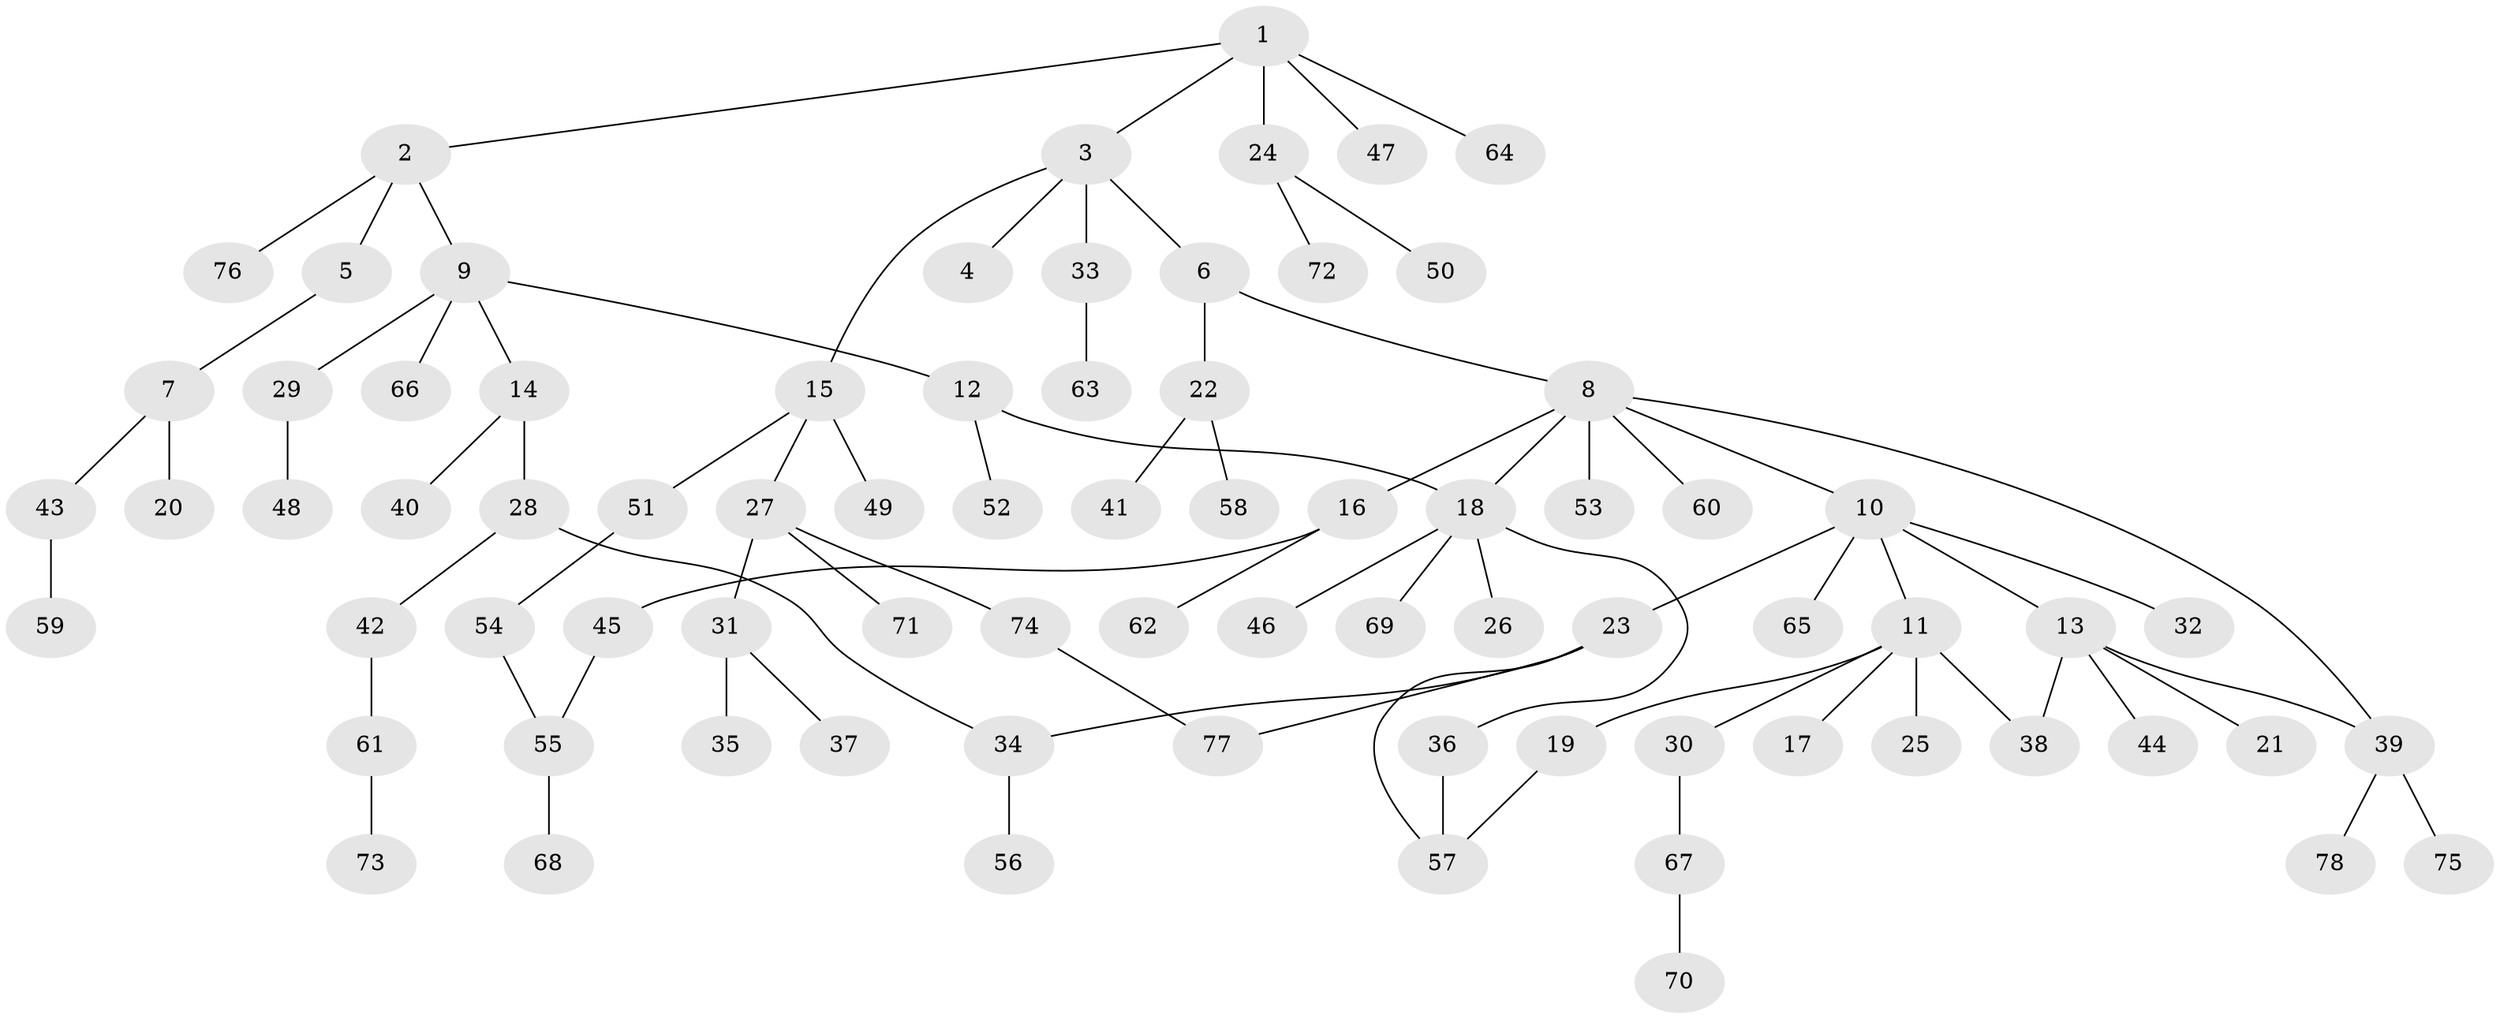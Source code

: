 // coarse degree distribution, {4: 0.11904761904761904, 3: 0.19047619047619047, 2: 0.30952380952380953, 5: 0.07142857142857142, 1: 0.30952380952380953}
// Generated by graph-tools (version 1.1) at 2025/48/03/04/25 22:48:37]
// undirected, 78 vertices, 85 edges
graph export_dot {
  node [color=gray90,style=filled];
  1;
  2;
  3;
  4;
  5;
  6;
  7;
  8;
  9;
  10;
  11;
  12;
  13;
  14;
  15;
  16;
  17;
  18;
  19;
  20;
  21;
  22;
  23;
  24;
  25;
  26;
  27;
  28;
  29;
  30;
  31;
  32;
  33;
  34;
  35;
  36;
  37;
  38;
  39;
  40;
  41;
  42;
  43;
  44;
  45;
  46;
  47;
  48;
  49;
  50;
  51;
  52;
  53;
  54;
  55;
  56;
  57;
  58;
  59;
  60;
  61;
  62;
  63;
  64;
  65;
  66;
  67;
  68;
  69;
  70;
  71;
  72;
  73;
  74;
  75;
  76;
  77;
  78;
  1 -- 2;
  1 -- 3;
  1 -- 24;
  1 -- 47;
  1 -- 64;
  2 -- 5;
  2 -- 9;
  2 -- 76;
  3 -- 4;
  3 -- 6;
  3 -- 15;
  3 -- 33;
  5 -- 7;
  6 -- 8;
  6 -- 22;
  7 -- 20;
  7 -- 43;
  8 -- 10;
  8 -- 16;
  8 -- 53;
  8 -- 60;
  8 -- 18;
  8 -- 39;
  9 -- 12;
  9 -- 14;
  9 -- 29;
  9 -- 66;
  10 -- 11;
  10 -- 13;
  10 -- 23;
  10 -- 32;
  10 -- 65;
  11 -- 17;
  11 -- 19;
  11 -- 25;
  11 -- 30;
  11 -- 38;
  12 -- 18;
  12 -- 52;
  13 -- 21;
  13 -- 39;
  13 -- 44;
  13 -- 38;
  14 -- 28;
  14 -- 40;
  15 -- 27;
  15 -- 49;
  15 -- 51;
  16 -- 45;
  16 -- 62;
  18 -- 26;
  18 -- 36;
  18 -- 46;
  18 -- 69;
  19 -- 57;
  22 -- 41;
  22 -- 58;
  23 -- 57;
  23 -- 34;
  23 -- 77;
  24 -- 50;
  24 -- 72;
  27 -- 31;
  27 -- 71;
  27 -- 74;
  28 -- 34;
  28 -- 42;
  29 -- 48;
  30 -- 67;
  31 -- 35;
  31 -- 37;
  33 -- 63;
  34 -- 56;
  36 -- 57;
  39 -- 75;
  39 -- 78;
  42 -- 61;
  43 -- 59;
  45 -- 55;
  51 -- 54;
  54 -- 55;
  55 -- 68;
  61 -- 73;
  67 -- 70;
  74 -- 77;
}
